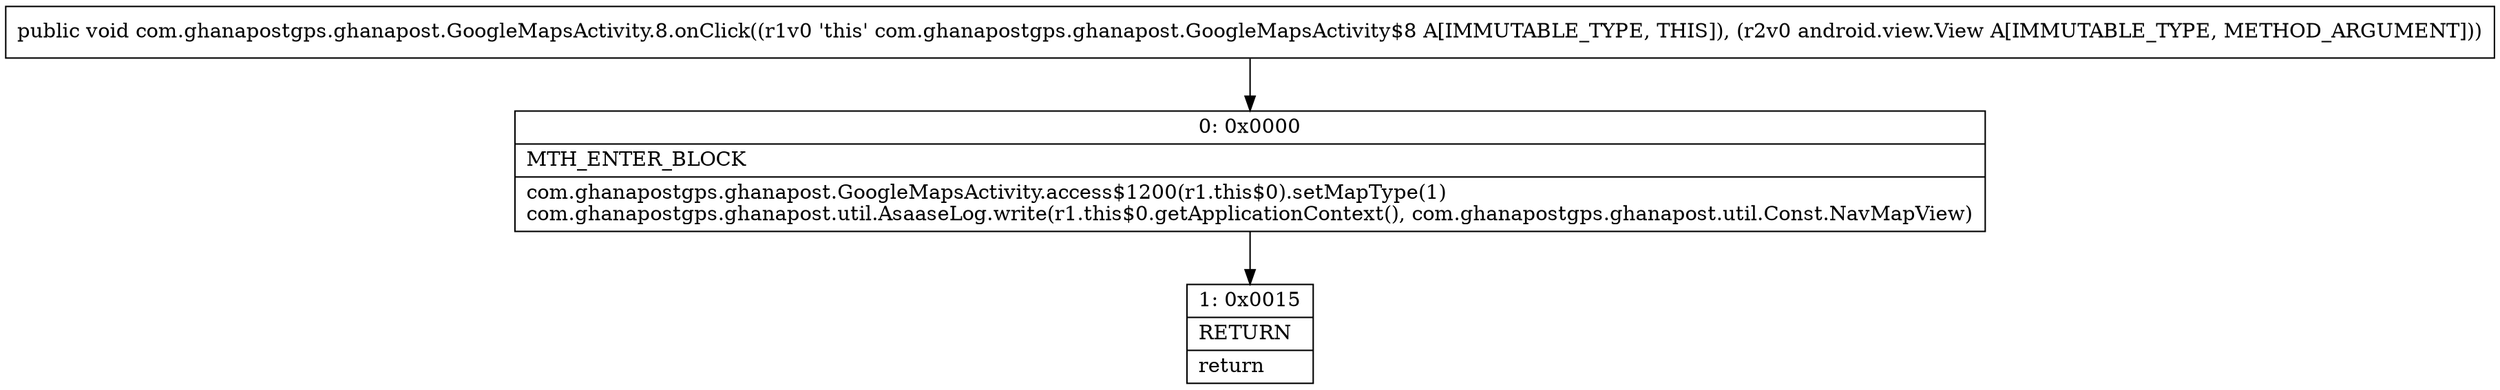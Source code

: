 digraph "CFG forcom.ghanapostgps.ghanapost.GoogleMapsActivity.8.onClick(Landroid\/view\/View;)V" {
Node_0 [shape=record,label="{0\:\ 0x0000|MTH_ENTER_BLOCK\l|com.ghanapostgps.ghanapost.GoogleMapsActivity.access$1200(r1.this$0).setMapType(1)\lcom.ghanapostgps.ghanapost.util.AsaaseLog.write(r1.this$0.getApplicationContext(), com.ghanapostgps.ghanapost.util.Const.NavMapView)\l}"];
Node_1 [shape=record,label="{1\:\ 0x0015|RETURN\l|return\l}"];
MethodNode[shape=record,label="{public void com.ghanapostgps.ghanapost.GoogleMapsActivity.8.onClick((r1v0 'this' com.ghanapostgps.ghanapost.GoogleMapsActivity$8 A[IMMUTABLE_TYPE, THIS]), (r2v0 android.view.View A[IMMUTABLE_TYPE, METHOD_ARGUMENT])) }"];
MethodNode -> Node_0;
Node_0 -> Node_1;
}

